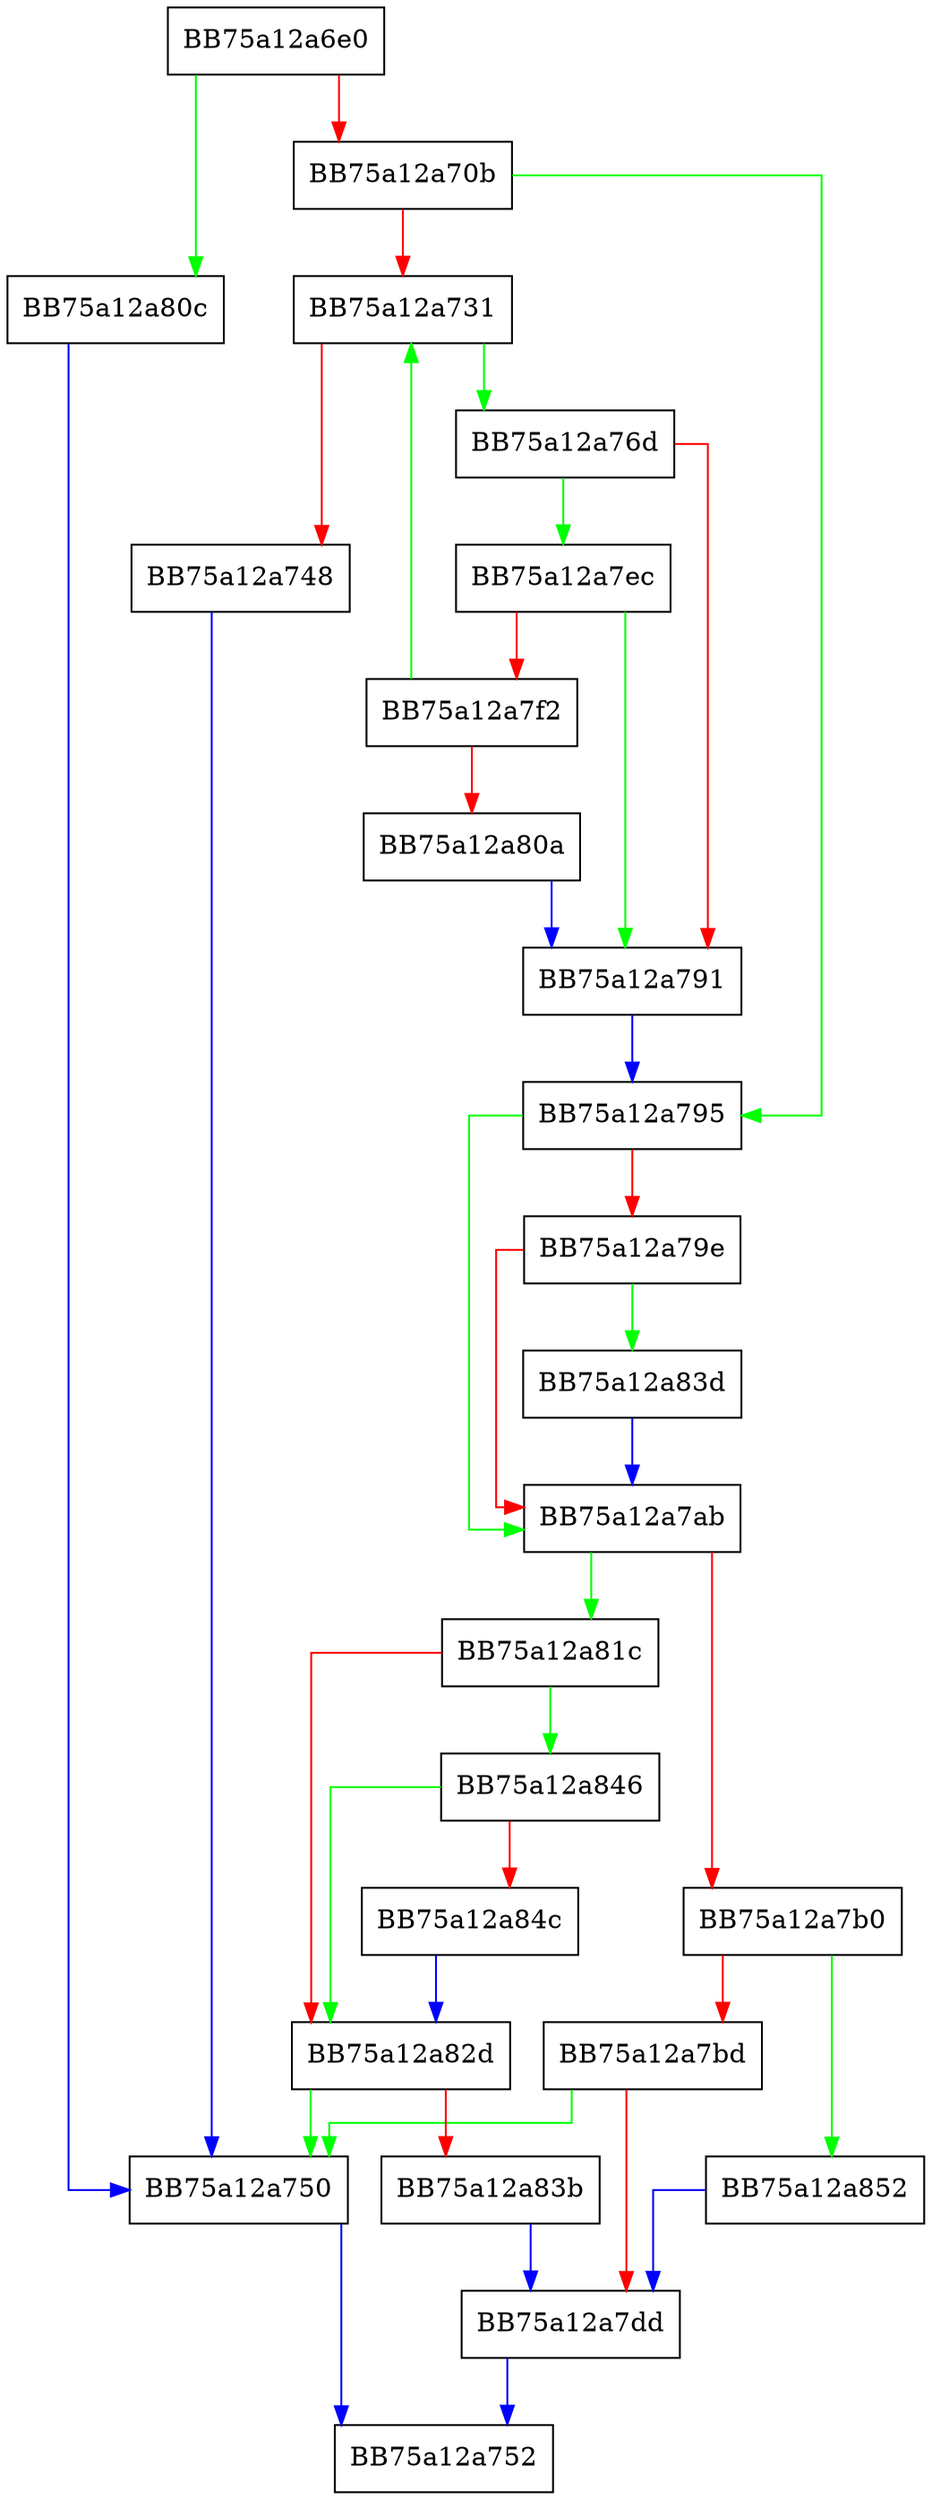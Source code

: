 digraph unwind_char_repeat {
  node [shape="box"];
  graph [splines=ortho];
  BB75a12a6e0 -> BB75a12a80c [color="green"];
  BB75a12a6e0 -> BB75a12a70b [color="red"];
  BB75a12a70b -> BB75a12a795 [color="green"];
  BB75a12a70b -> BB75a12a731 [color="red"];
  BB75a12a731 -> BB75a12a76d [color="green"];
  BB75a12a731 -> BB75a12a748 [color="red"];
  BB75a12a748 -> BB75a12a750 [color="blue"];
  BB75a12a750 -> BB75a12a752 [color="blue"];
  BB75a12a76d -> BB75a12a7ec [color="green"];
  BB75a12a76d -> BB75a12a791 [color="red"];
  BB75a12a791 -> BB75a12a795 [color="blue"];
  BB75a12a795 -> BB75a12a7ab [color="green"];
  BB75a12a795 -> BB75a12a79e [color="red"];
  BB75a12a79e -> BB75a12a83d [color="green"];
  BB75a12a79e -> BB75a12a7ab [color="red"];
  BB75a12a7ab -> BB75a12a81c [color="green"];
  BB75a12a7ab -> BB75a12a7b0 [color="red"];
  BB75a12a7b0 -> BB75a12a852 [color="green"];
  BB75a12a7b0 -> BB75a12a7bd [color="red"];
  BB75a12a7bd -> BB75a12a750 [color="green"];
  BB75a12a7bd -> BB75a12a7dd [color="red"];
  BB75a12a7dd -> BB75a12a752 [color="blue"];
  BB75a12a7ec -> BB75a12a791 [color="green"];
  BB75a12a7ec -> BB75a12a7f2 [color="red"];
  BB75a12a7f2 -> BB75a12a731 [color="green"];
  BB75a12a7f2 -> BB75a12a80a [color="red"];
  BB75a12a80a -> BB75a12a791 [color="blue"];
  BB75a12a80c -> BB75a12a750 [color="blue"];
  BB75a12a81c -> BB75a12a846 [color="green"];
  BB75a12a81c -> BB75a12a82d [color="red"];
  BB75a12a82d -> BB75a12a750 [color="green"];
  BB75a12a82d -> BB75a12a83b [color="red"];
  BB75a12a83b -> BB75a12a7dd [color="blue"];
  BB75a12a83d -> BB75a12a7ab [color="blue"];
  BB75a12a846 -> BB75a12a82d [color="green"];
  BB75a12a846 -> BB75a12a84c [color="red"];
  BB75a12a84c -> BB75a12a82d [color="blue"];
  BB75a12a852 -> BB75a12a7dd [color="blue"];
}